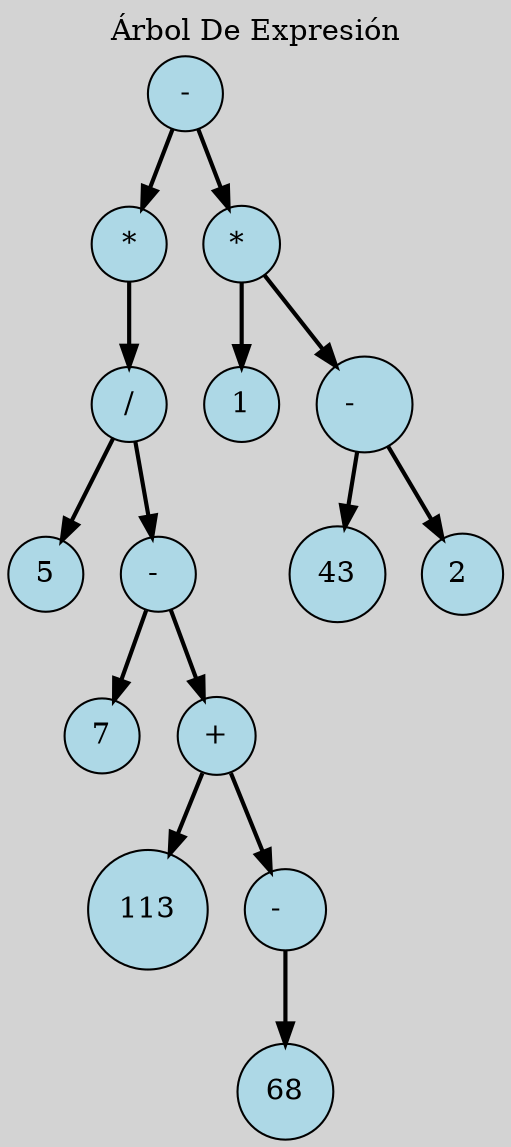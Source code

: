 // Representación del árbol en formato DOT
digraph Tree {
    node [shape=circle, style=filled, fillcolor=lightblue];
    edge [color=black, penwidth=2];
    rankdir=TB;
    bgcolor=lightgrey;
    label="Árbol De Expresión";
    labelloc="t";
    labeljust="c";

    "-" -> "*";
    "*" -> "/";
    "/" -> 5;
    "/" -> "- ";
    "- " -> 7;
    "- " -> "+";
    "+" -> 113;
    "+" -> "-  ";
    "* " -> 1;
    "-" -> "* ";
    "* " -> "-   ";
    "-   " -> 43;
    "-   " -> "2 ";
    "-  " -> 68;
}